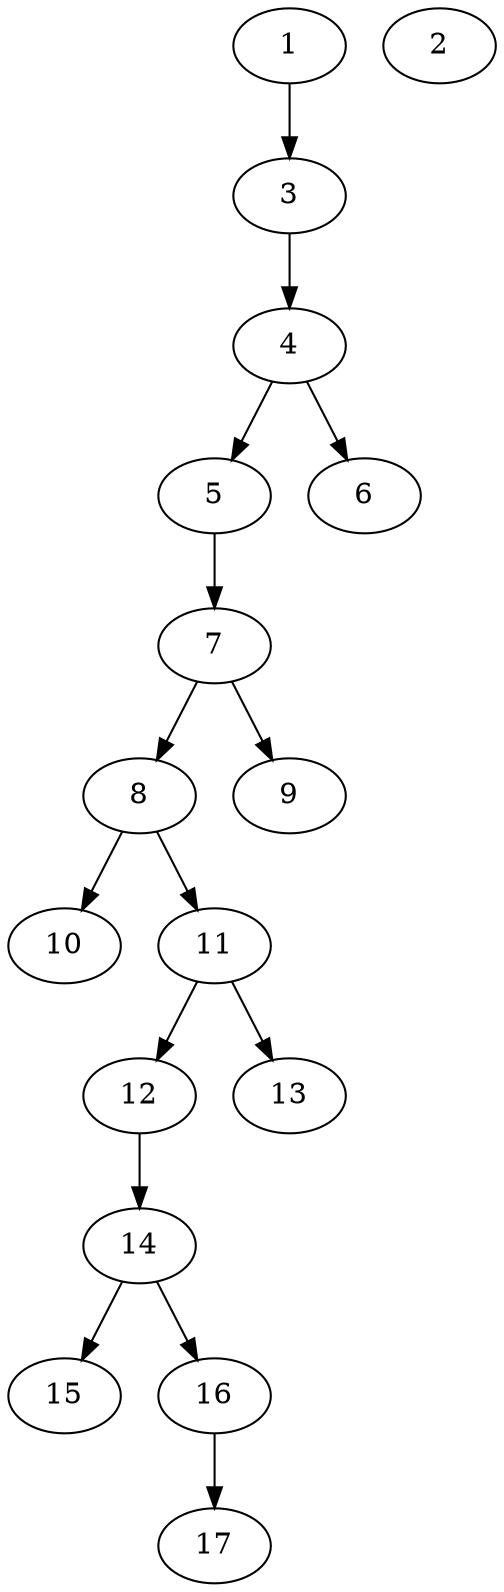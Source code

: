 // DAG (tier=1-easy, mode=data, n=17, ccr=0.328, fat=0.385, density=0.241, regular=0.626, jump=0.068, mindata=1048576, maxdata=8388608)
// DAG automatically generated by daggen at Sun Aug 24 16:33:33 2025
// /home/ermia/Project/Environments/daggen/bin/daggen --dot --ccr 0.328 --fat 0.385 --regular 0.626 --density 0.241 --jump 0.068 --mindata 1048576 --maxdata 8388608 -n 17 
digraph G {
  1 [size="527497611028505", alpha="0.18", expect_size="263748805514252"]
  1 -> 3 [size ="45384684535808"]
  2 [size="1111852834040336512", alpha="0.09", expect_size="555926417020168256"]
  3 [size="866333948252906624", alpha="0.17", expect_size="433166974126453312"]
  3 -> 4 [size ="421441518436352"]
  4 [size="232568841890411360", alpha="0.01", expect_size="116284420945205680"]
  4 -> 5 [size ="369627603402752"]
  4 -> 6 [size ="369627603402752"]
  5 [size="2603227570473922", alpha="0.10", expect_size="1301613785236961"]
  5 -> 7 [size ="164179956727808"]
  6 [size="630087503918314880", alpha="0.06", expect_size="315043751959157440"]
  7 [size="352580512541076094976", alpha="0.08", expect_size="176290256270538047488"]
  7 -> 8 [size ="399265872478208"]
  7 -> 9 [size ="399265872478208"]
  8 [size="907422064778671616", alpha="0.02", expect_size="453711032389335808"]
  8 -> 10 [size ="495940553146368"]
  8 -> 11 [size ="495940553146368"]
  9 [size="6507294870494727", alpha="0.09", expect_size="3253647435247363"]
  10 [size="19666908067338911744", alpha="0.01", expect_size="9833454033669455872"]
  11 [size="1101546473597304", alpha="0.17", expect_size="550773236798652"]
  11 -> 12 [size ="21528557125632"]
  11 -> 13 [size ="21528557125632"]
  12 [size="417532187555477323776", alpha="0.07", expect_size="208766093777738661888"]
  12 -> 14 [size ="446906455031808"]
  13 [size="2795264787986869", alpha="0.02", expect_size="1397632393993434"]
  14 [size="24100976682956824", alpha="0.15", expect_size="12050488341478412"]
  14 -> 15 [size ="474126842068992"]
  14 -> 16 [size ="474126842068992"]
  15 [size="3992930807055760", alpha="0.09", expect_size="1996465403527880"]
  16 [size="324411331498680704", alpha="0.08", expect_size="162205665749340352"]
  16 -> 17 [size ="364854326067200"]
  17 [size="345749368567682112", alpha="0.15", expect_size="172874684283841056"]
}